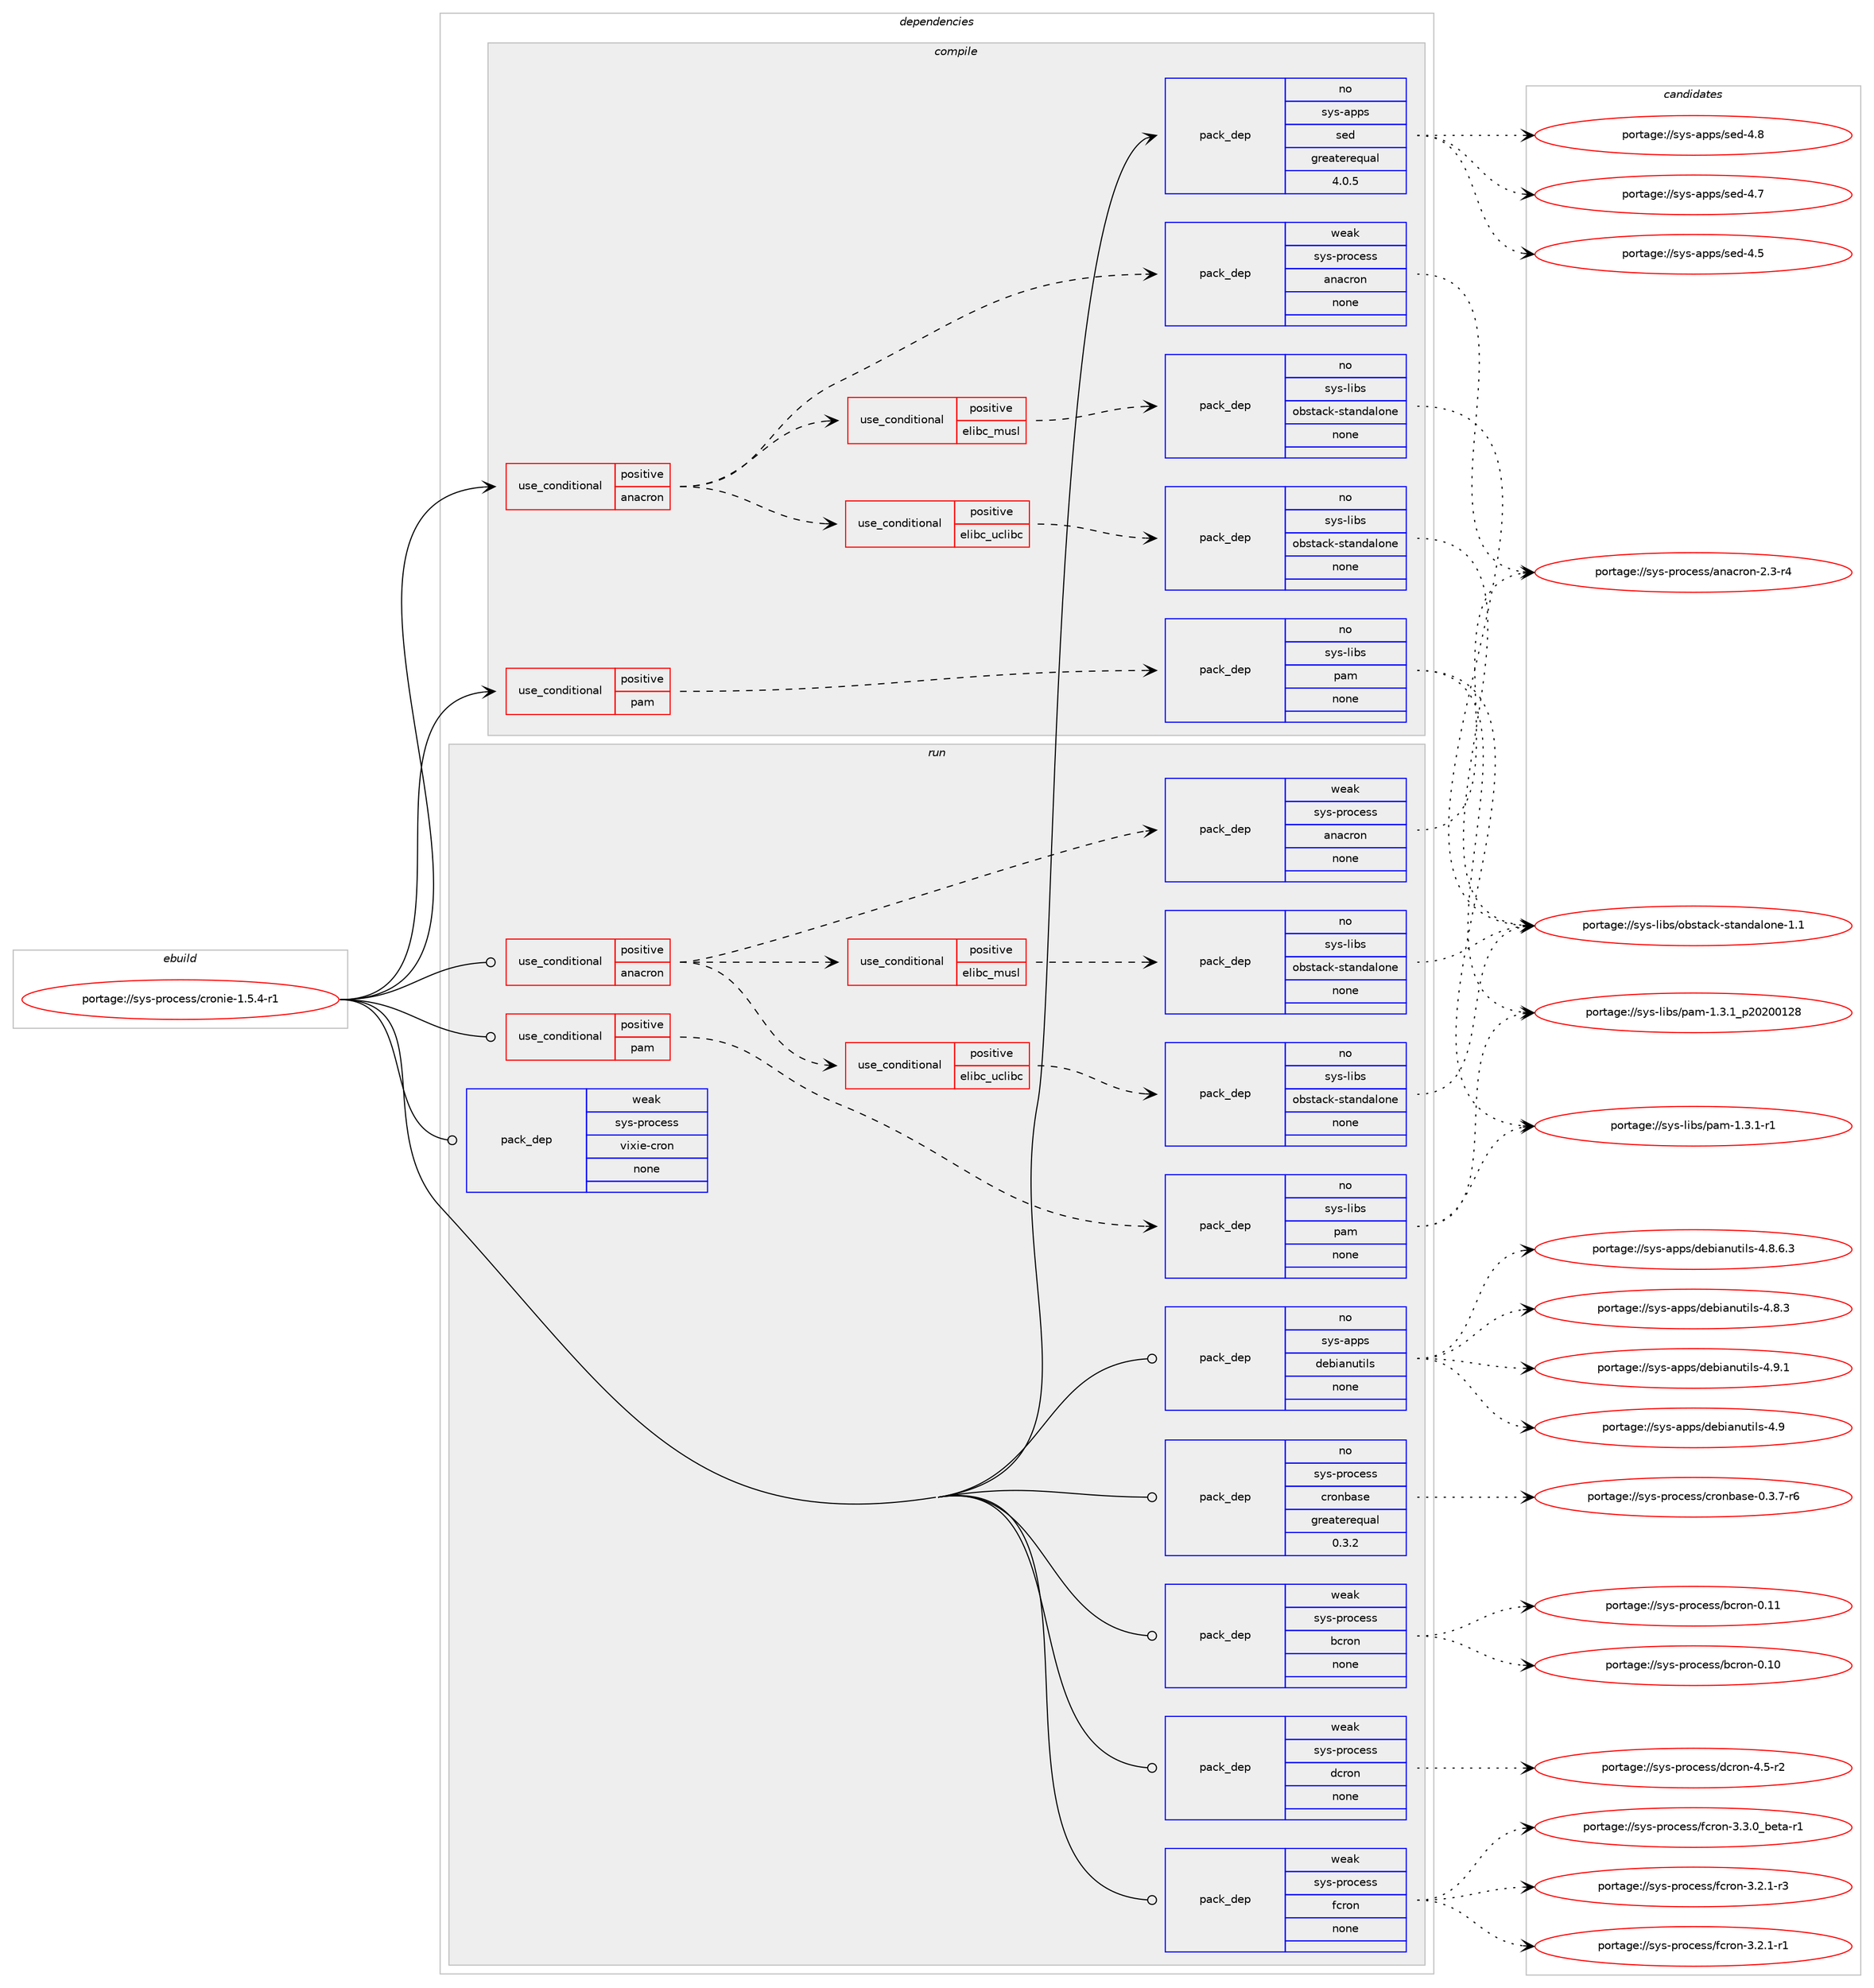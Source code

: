 digraph prolog {

# *************
# Graph options
# *************

newrank=true;
concentrate=true;
compound=true;
graph [rankdir=LR,fontname=Helvetica,fontsize=10,ranksep=1.5];#, ranksep=2.5, nodesep=0.2];
edge  [arrowhead=vee];
node  [fontname=Helvetica,fontsize=10];

# **********
# The ebuild
# **********

subgraph cluster_leftcol {
color=gray;
rank=same;
label=<<i>ebuild</i>>;
id [label="portage://sys-process/cronie-1.5.4-r1", color=red, width=4, href="../sys-process/cronie-1.5.4-r1.svg"];
}

# ****************
# The dependencies
# ****************

subgraph cluster_midcol {
color=gray;
label=<<i>dependencies</i>>;
subgraph cluster_compile {
fillcolor="#eeeeee";
style=filled;
label=<<i>compile</i>>;
subgraph cond6848 {
dependency38050 [label=<<TABLE BORDER="0" CELLBORDER="1" CELLSPACING="0" CELLPADDING="4"><TR><TD ROWSPAN="3" CELLPADDING="10">use_conditional</TD></TR><TR><TD>positive</TD></TR><TR><TD>anacron</TD></TR></TABLE>>, shape=none, color=red];
subgraph pack30316 {
dependency38051 [label=<<TABLE BORDER="0" CELLBORDER="1" CELLSPACING="0" CELLPADDING="4" WIDTH="220"><TR><TD ROWSPAN="6" CELLPADDING="30">pack_dep</TD></TR><TR><TD WIDTH="110">weak</TD></TR><TR><TD>sys-process</TD></TR><TR><TD>anacron</TD></TR><TR><TD>none</TD></TR><TR><TD></TD></TR></TABLE>>, shape=none, color=blue];
}
dependency38050:e -> dependency38051:w [weight=20,style="dashed",arrowhead="vee"];
subgraph cond6849 {
dependency38052 [label=<<TABLE BORDER="0" CELLBORDER="1" CELLSPACING="0" CELLPADDING="4"><TR><TD ROWSPAN="3" CELLPADDING="10">use_conditional</TD></TR><TR><TD>positive</TD></TR><TR><TD>elibc_musl</TD></TR></TABLE>>, shape=none, color=red];
subgraph pack30317 {
dependency38053 [label=<<TABLE BORDER="0" CELLBORDER="1" CELLSPACING="0" CELLPADDING="4" WIDTH="220"><TR><TD ROWSPAN="6" CELLPADDING="30">pack_dep</TD></TR><TR><TD WIDTH="110">no</TD></TR><TR><TD>sys-libs</TD></TR><TR><TD>obstack-standalone</TD></TR><TR><TD>none</TD></TR><TR><TD></TD></TR></TABLE>>, shape=none, color=blue];
}
dependency38052:e -> dependency38053:w [weight=20,style="dashed",arrowhead="vee"];
}
dependency38050:e -> dependency38052:w [weight=20,style="dashed",arrowhead="vee"];
subgraph cond6850 {
dependency38054 [label=<<TABLE BORDER="0" CELLBORDER="1" CELLSPACING="0" CELLPADDING="4"><TR><TD ROWSPAN="3" CELLPADDING="10">use_conditional</TD></TR><TR><TD>positive</TD></TR><TR><TD>elibc_uclibc</TD></TR></TABLE>>, shape=none, color=red];
subgraph pack30318 {
dependency38055 [label=<<TABLE BORDER="0" CELLBORDER="1" CELLSPACING="0" CELLPADDING="4" WIDTH="220"><TR><TD ROWSPAN="6" CELLPADDING="30">pack_dep</TD></TR><TR><TD WIDTH="110">no</TD></TR><TR><TD>sys-libs</TD></TR><TR><TD>obstack-standalone</TD></TR><TR><TD>none</TD></TR><TR><TD></TD></TR></TABLE>>, shape=none, color=blue];
}
dependency38054:e -> dependency38055:w [weight=20,style="dashed",arrowhead="vee"];
}
dependency38050:e -> dependency38054:w [weight=20,style="dashed",arrowhead="vee"];
}
id:e -> dependency38050:w [weight=20,style="solid",arrowhead="vee"];
subgraph cond6851 {
dependency38056 [label=<<TABLE BORDER="0" CELLBORDER="1" CELLSPACING="0" CELLPADDING="4"><TR><TD ROWSPAN="3" CELLPADDING="10">use_conditional</TD></TR><TR><TD>positive</TD></TR><TR><TD>pam</TD></TR></TABLE>>, shape=none, color=red];
subgraph pack30319 {
dependency38057 [label=<<TABLE BORDER="0" CELLBORDER="1" CELLSPACING="0" CELLPADDING="4" WIDTH="220"><TR><TD ROWSPAN="6" CELLPADDING="30">pack_dep</TD></TR><TR><TD WIDTH="110">no</TD></TR><TR><TD>sys-libs</TD></TR><TR><TD>pam</TD></TR><TR><TD>none</TD></TR><TR><TD></TD></TR></TABLE>>, shape=none, color=blue];
}
dependency38056:e -> dependency38057:w [weight=20,style="dashed",arrowhead="vee"];
}
id:e -> dependency38056:w [weight=20,style="solid",arrowhead="vee"];
subgraph pack30320 {
dependency38058 [label=<<TABLE BORDER="0" CELLBORDER="1" CELLSPACING="0" CELLPADDING="4" WIDTH="220"><TR><TD ROWSPAN="6" CELLPADDING="30">pack_dep</TD></TR><TR><TD WIDTH="110">no</TD></TR><TR><TD>sys-apps</TD></TR><TR><TD>sed</TD></TR><TR><TD>greaterequal</TD></TR><TR><TD>4.0.5</TD></TR></TABLE>>, shape=none, color=blue];
}
id:e -> dependency38058:w [weight=20,style="solid",arrowhead="vee"];
}
subgraph cluster_compileandrun {
fillcolor="#eeeeee";
style=filled;
label=<<i>compile and run</i>>;
}
subgraph cluster_run {
fillcolor="#eeeeee";
style=filled;
label=<<i>run</i>>;
subgraph cond6852 {
dependency38059 [label=<<TABLE BORDER="0" CELLBORDER="1" CELLSPACING="0" CELLPADDING="4"><TR><TD ROWSPAN="3" CELLPADDING="10">use_conditional</TD></TR><TR><TD>positive</TD></TR><TR><TD>anacron</TD></TR></TABLE>>, shape=none, color=red];
subgraph pack30321 {
dependency38060 [label=<<TABLE BORDER="0" CELLBORDER="1" CELLSPACING="0" CELLPADDING="4" WIDTH="220"><TR><TD ROWSPAN="6" CELLPADDING="30">pack_dep</TD></TR><TR><TD WIDTH="110">weak</TD></TR><TR><TD>sys-process</TD></TR><TR><TD>anacron</TD></TR><TR><TD>none</TD></TR><TR><TD></TD></TR></TABLE>>, shape=none, color=blue];
}
dependency38059:e -> dependency38060:w [weight=20,style="dashed",arrowhead="vee"];
subgraph cond6853 {
dependency38061 [label=<<TABLE BORDER="0" CELLBORDER="1" CELLSPACING="0" CELLPADDING="4"><TR><TD ROWSPAN="3" CELLPADDING="10">use_conditional</TD></TR><TR><TD>positive</TD></TR><TR><TD>elibc_musl</TD></TR></TABLE>>, shape=none, color=red];
subgraph pack30322 {
dependency38062 [label=<<TABLE BORDER="0" CELLBORDER="1" CELLSPACING="0" CELLPADDING="4" WIDTH="220"><TR><TD ROWSPAN="6" CELLPADDING="30">pack_dep</TD></TR><TR><TD WIDTH="110">no</TD></TR><TR><TD>sys-libs</TD></TR><TR><TD>obstack-standalone</TD></TR><TR><TD>none</TD></TR><TR><TD></TD></TR></TABLE>>, shape=none, color=blue];
}
dependency38061:e -> dependency38062:w [weight=20,style="dashed",arrowhead="vee"];
}
dependency38059:e -> dependency38061:w [weight=20,style="dashed",arrowhead="vee"];
subgraph cond6854 {
dependency38063 [label=<<TABLE BORDER="0" CELLBORDER="1" CELLSPACING="0" CELLPADDING="4"><TR><TD ROWSPAN="3" CELLPADDING="10">use_conditional</TD></TR><TR><TD>positive</TD></TR><TR><TD>elibc_uclibc</TD></TR></TABLE>>, shape=none, color=red];
subgraph pack30323 {
dependency38064 [label=<<TABLE BORDER="0" CELLBORDER="1" CELLSPACING="0" CELLPADDING="4" WIDTH="220"><TR><TD ROWSPAN="6" CELLPADDING="30">pack_dep</TD></TR><TR><TD WIDTH="110">no</TD></TR><TR><TD>sys-libs</TD></TR><TR><TD>obstack-standalone</TD></TR><TR><TD>none</TD></TR><TR><TD></TD></TR></TABLE>>, shape=none, color=blue];
}
dependency38063:e -> dependency38064:w [weight=20,style="dashed",arrowhead="vee"];
}
dependency38059:e -> dependency38063:w [weight=20,style="dashed",arrowhead="vee"];
}
id:e -> dependency38059:w [weight=20,style="solid",arrowhead="odot"];
subgraph cond6855 {
dependency38065 [label=<<TABLE BORDER="0" CELLBORDER="1" CELLSPACING="0" CELLPADDING="4"><TR><TD ROWSPAN="3" CELLPADDING="10">use_conditional</TD></TR><TR><TD>positive</TD></TR><TR><TD>pam</TD></TR></TABLE>>, shape=none, color=red];
subgraph pack30324 {
dependency38066 [label=<<TABLE BORDER="0" CELLBORDER="1" CELLSPACING="0" CELLPADDING="4" WIDTH="220"><TR><TD ROWSPAN="6" CELLPADDING="30">pack_dep</TD></TR><TR><TD WIDTH="110">no</TD></TR><TR><TD>sys-libs</TD></TR><TR><TD>pam</TD></TR><TR><TD>none</TD></TR><TR><TD></TD></TR></TABLE>>, shape=none, color=blue];
}
dependency38065:e -> dependency38066:w [weight=20,style="dashed",arrowhead="vee"];
}
id:e -> dependency38065:w [weight=20,style="solid",arrowhead="odot"];
subgraph pack30325 {
dependency38067 [label=<<TABLE BORDER="0" CELLBORDER="1" CELLSPACING="0" CELLPADDING="4" WIDTH="220"><TR><TD ROWSPAN="6" CELLPADDING="30">pack_dep</TD></TR><TR><TD WIDTH="110">no</TD></TR><TR><TD>sys-apps</TD></TR><TR><TD>debianutils</TD></TR><TR><TD>none</TD></TR><TR><TD></TD></TR></TABLE>>, shape=none, color=blue];
}
id:e -> dependency38067:w [weight=20,style="solid",arrowhead="odot"];
subgraph pack30326 {
dependency38068 [label=<<TABLE BORDER="0" CELLBORDER="1" CELLSPACING="0" CELLPADDING="4" WIDTH="220"><TR><TD ROWSPAN="6" CELLPADDING="30">pack_dep</TD></TR><TR><TD WIDTH="110">no</TD></TR><TR><TD>sys-process</TD></TR><TR><TD>cronbase</TD></TR><TR><TD>greaterequal</TD></TR><TR><TD>0.3.2</TD></TR></TABLE>>, shape=none, color=blue];
}
id:e -> dependency38068:w [weight=20,style="solid",arrowhead="odot"];
subgraph pack30327 {
dependency38069 [label=<<TABLE BORDER="0" CELLBORDER="1" CELLSPACING="0" CELLPADDING="4" WIDTH="220"><TR><TD ROWSPAN="6" CELLPADDING="30">pack_dep</TD></TR><TR><TD WIDTH="110">weak</TD></TR><TR><TD>sys-process</TD></TR><TR><TD>bcron</TD></TR><TR><TD>none</TD></TR><TR><TD></TD></TR></TABLE>>, shape=none, color=blue];
}
id:e -> dependency38069:w [weight=20,style="solid",arrowhead="odot"];
subgraph pack30328 {
dependency38070 [label=<<TABLE BORDER="0" CELLBORDER="1" CELLSPACING="0" CELLPADDING="4" WIDTH="220"><TR><TD ROWSPAN="6" CELLPADDING="30">pack_dep</TD></TR><TR><TD WIDTH="110">weak</TD></TR><TR><TD>sys-process</TD></TR><TR><TD>dcron</TD></TR><TR><TD>none</TD></TR><TR><TD></TD></TR></TABLE>>, shape=none, color=blue];
}
id:e -> dependency38070:w [weight=20,style="solid",arrowhead="odot"];
subgraph pack30329 {
dependency38071 [label=<<TABLE BORDER="0" CELLBORDER="1" CELLSPACING="0" CELLPADDING="4" WIDTH="220"><TR><TD ROWSPAN="6" CELLPADDING="30">pack_dep</TD></TR><TR><TD WIDTH="110">weak</TD></TR><TR><TD>sys-process</TD></TR><TR><TD>fcron</TD></TR><TR><TD>none</TD></TR><TR><TD></TD></TR></TABLE>>, shape=none, color=blue];
}
id:e -> dependency38071:w [weight=20,style="solid",arrowhead="odot"];
subgraph pack30330 {
dependency38072 [label=<<TABLE BORDER="0" CELLBORDER="1" CELLSPACING="0" CELLPADDING="4" WIDTH="220"><TR><TD ROWSPAN="6" CELLPADDING="30">pack_dep</TD></TR><TR><TD WIDTH="110">weak</TD></TR><TR><TD>sys-process</TD></TR><TR><TD>vixie-cron</TD></TR><TR><TD>none</TD></TR><TR><TD></TD></TR></TABLE>>, shape=none, color=blue];
}
id:e -> dependency38072:w [weight=20,style="solid",arrowhead="odot"];
}
}

# **************
# The candidates
# **************

subgraph cluster_choices {
rank=same;
color=gray;
label=<<i>candidates</i>>;

subgraph choice30316 {
color=black;
nodesep=1;
choice115121115451121141119910111511547971109799114111110455046514511452 [label="portage://sys-process/anacron-2.3-r4", color=red, width=4,href="../sys-process/anacron-2.3-r4.svg"];
dependency38051:e -> choice115121115451121141119910111511547971109799114111110455046514511452:w [style=dotted,weight="100"];
}
subgraph choice30317 {
color=black;
nodesep=1;
choice11512111545108105981154711198115116979910745115116971101009710811111010145494649 [label="portage://sys-libs/obstack-standalone-1.1", color=red, width=4,href="../sys-libs/obstack-standalone-1.1.svg"];
dependency38053:e -> choice11512111545108105981154711198115116979910745115116971101009710811111010145494649:w [style=dotted,weight="100"];
}
subgraph choice30318 {
color=black;
nodesep=1;
choice11512111545108105981154711198115116979910745115116971101009710811111010145494649 [label="portage://sys-libs/obstack-standalone-1.1", color=red, width=4,href="../sys-libs/obstack-standalone-1.1.svg"];
dependency38055:e -> choice11512111545108105981154711198115116979910745115116971101009710811111010145494649:w [style=dotted,weight="100"];
}
subgraph choice30319 {
color=black;
nodesep=1;
choice11512111545108105981154711297109454946514649951125048504848495056 [label="portage://sys-libs/pam-1.3.1_p20200128", color=red, width=4,href="../sys-libs/pam-1.3.1_p20200128.svg"];
choice115121115451081059811547112971094549465146494511449 [label="portage://sys-libs/pam-1.3.1-r1", color=red, width=4,href="../sys-libs/pam-1.3.1-r1.svg"];
dependency38057:e -> choice11512111545108105981154711297109454946514649951125048504848495056:w [style=dotted,weight="100"];
dependency38057:e -> choice115121115451081059811547112971094549465146494511449:w [style=dotted,weight="100"];
}
subgraph choice30320 {
color=black;
nodesep=1;
choice11512111545971121121154711510110045524656 [label="portage://sys-apps/sed-4.8", color=red, width=4,href="../sys-apps/sed-4.8.svg"];
choice11512111545971121121154711510110045524655 [label="portage://sys-apps/sed-4.7", color=red, width=4,href="../sys-apps/sed-4.7.svg"];
choice11512111545971121121154711510110045524653 [label="portage://sys-apps/sed-4.5", color=red, width=4,href="../sys-apps/sed-4.5.svg"];
dependency38058:e -> choice11512111545971121121154711510110045524656:w [style=dotted,weight="100"];
dependency38058:e -> choice11512111545971121121154711510110045524655:w [style=dotted,weight="100"];
dependency38058:e -> choice11512111545971121121154711510110045524653:w [style=dotted,weight="100"];
}
subgraph choice30321 {
color=black;
nodesep=1;
choice115121115451121141119910111511547971109799114111110455046514511452 [label="portage://sys-process/anacron-2.3-r4", color=red, width=4,href="../sys-process/anacron-2.3-r4.svg"];
dependency38060:e -> choice115121115451121141119910111511547971109799114111110455046514511452:w [style=dotted,weight="100"];
}
subgraph choice30322 {
color=black;
nodesep=1;
choice11512111545108105981154711198115116979910745115116971101009710811111010145494649 [label="portage://sys-libs/obstack-standalone-1.1", color=red, width=4,href="../sys-libs/obstack-standalone-1.1.svg"];
dependency38062:e -> choice11512111545108105981154711198115116979910745115116971101009710811111010145494649:w [style=dotted,weight="100"];
}
subgraph choice30323 {
color=black;
nodesep=1;
choice11512111545108105981154711198115116979910745115116971101009710811111010145494649 [label="portage://sys-libs/obstack-standalone-1.1", color=red, width=4,href="../sys-libs/obstack-standalone-1.1.svg"];
dependency38064:e -> choice11512111545108105981154711198115116979910745115116971101009710811111010145494649:w [style=dotted,weight="100"];
}
subgraph choice30324 {
color=black;
nodesep=1;
choice11512111545108105981154711297109454946514649951125048504848495056 [label="portage://sys-libs/pam-1.3.1_p20200128", color=red, width=4,href="../sys-libs/pam-1.3.1_p20200128.svg"];
choice115121115451081059811547112971094549465146494511449 [label="portage://sys-libs/pam-1.3.1-r1", color=red, width=4,href="../sys-libs/pam-1.3.1-r1.svg"];
dependency38066:e -> choice11512111545108105981154711297109454946514649951125048504848495056:w [style=dotted,weight="100"];
dependency38066:e -> choice115121115451081059811547112971094549465146494511449:w [style=dotted,weight="100"];
}
subgraph choice30325 {
color=black;
nodesep=1;
choice1151211154597112112115471001019810597110117116105108115455246574649 [label="portage://sys-apps/debianutils-4.9.1", color=red, width=4,href="../sys-apps/debianutils-4.9.1.svg"];
choice115121115459711211211547100101981059711011711610510811545524657 [label="portage://sys-apps/debianutils-4.9", color=red, width=4,href="../sys-apps/debianutils-4.9.svg"];
choice11512111545971121121154710010198105971101171161051081154552465646544651 [label="portage://sys-apps/debianutils-4.8.6.3", color=red, width=4,href="../sys-apps/debianutils-4.8.6.3.svg"];
choice1151211154597112112115471001019810597110117116105108115455246564651 [label="portage://sys-apps/debianutils-4.8.3", color=red, width=4,href="../sys-apps/debianutils-4.8.3.svg"];
dependency38067:e -> choice1151211154597112112115471001019810597110117116105108115455246574649:w [style=dotted,weight="100"];
dependency38067:e -> choice115121115459711211211547100101981059711011711610510811545524657:w [style=dotted,weight="100"];
dependency38067:e -> choice11512111545971121121154710010198105971101171161051081154552465646544651:w [style=dotted,weight="100"];
dependency38067:e -> choice1151211154597112112115471001019810597110117116105108115455246564651:w [style=dotted,weight="100"];
}
subgraph choice30326 {
color=black;
nodesep=1;
choice1151211154511211411199101115115479911411111098971151014548465146554511454 [label="portage://sys-process/cronbase-0.3.7-r6", color=red, width=4,href="../sys-process/cronbase-0.3.7-r6.svg"];
dependency38068:e -> choice1151211154511211411199101115115479911411111098971151014548465146554511454:w [style=dotted,weight="100"];
}
subgraph choice30327 {
color=black;
nodesep=1;
choice11512111545112114111991011151154798991141111104548464949 [label="portage://sys-process/bcron-0.11", color=red, width=4,href="../sys-process/bcron-0.11.svg"];
choice11512111545112114111991011151154798991141111104548464948 [label="portage://sys-process/bcron-0.10", color=red, width=4,href="../sys-process/bcron-0.10.svg"];
dependency38069:e -> choice11512111545112114111991011151154798991141111104548464949:w [style=dotted,weight="100"];
dependency38069:e -> choice11512111545112114111991011151154798991141111104548464948:w [style=dotted,weight="100"];
}
subgraph choice30328 {
color=black;
nodesep=1;
choice11512111545112114111991011151154710099114111110455246534511450 [label="portage://sys-process/dcron-4.5-r2", color=red, width=4,href="../sys-process/dcron-4.5-r2.svg"];
dependency38070:e -> choice11512111545112114111991011151154710099114111110455246534511450:w [style=dotted,weight="100"];
}
subgraph choice30329 {
color=black;
nodesep=1;
choice115121115451121141119910111511547102991141111104551465146489598101116974511449 [label="portage://sys-process/fcron-3.3.0_beta-r1", color=red, width=4,href="../sys-process/fcron-3.3.0_beta-r1.svg"];
choice115121115451121141119910111511547102991141111104551465046494511451 [label="portage://sys-process/fcron-3.2.1-r3", color=red, width=4,href="../sys-process/fcron-3.2.1-r3.svg"];
choice115121115451121141119910111511547102991141111104551465046494511449 [label="portage://sys-process/fcron-3.2.1-r1", color=red, width=4,href="../sys-process/fcron-3.2.1-r1.svg"];
dependency38071:e -> choice115121115451121141119910111511547102991141111104551465146489598101116974511449:w [style=dotted,weight="100"];
dependency38071:e -> choice115121115451121141119910111511547102991141111104551465046494511451:w [style=dotted,weight="100"];
dependency38071:e -> choice115121115451121141119910111511547102991141111104551465046494511449:w [style=dotted,weight="100"];
}
subgraph choice30330 {
color=black;
nodesep=1;
}
}

}
